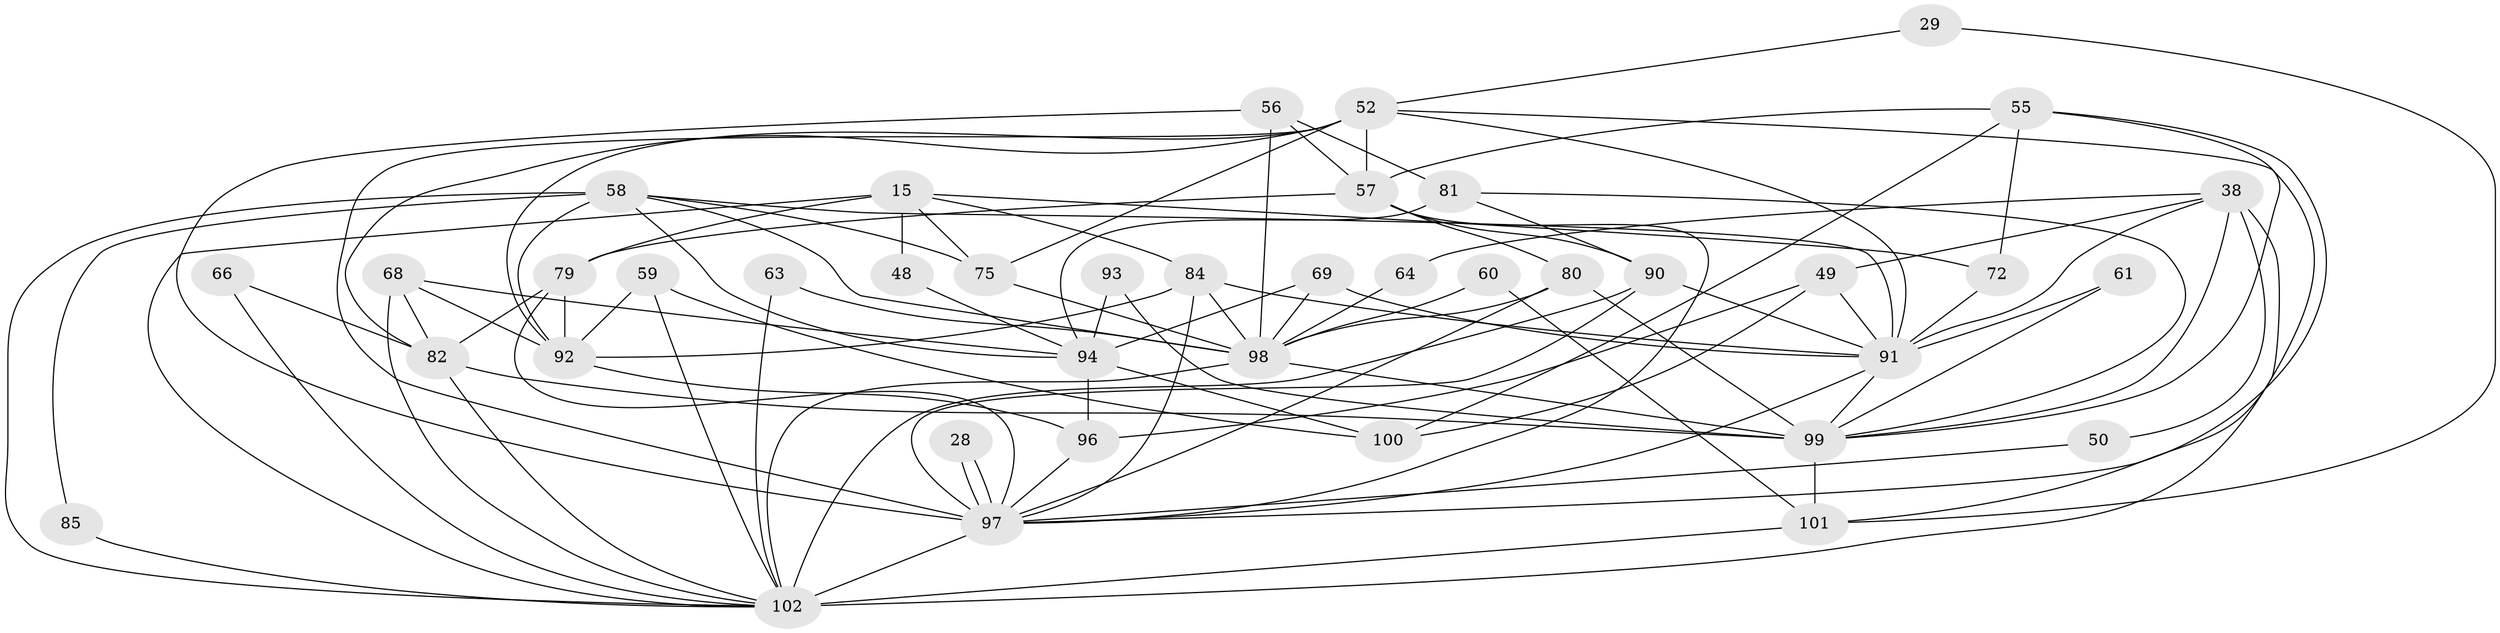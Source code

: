 // original degree distribution, {5: 0.20588235294117646, 2: 0.18627450980392157, 4: 0.19607843137254902, 3: 0.2647058823529412, 9: 0.00980392156862745, 7: 0.049019607843137254, 8: 0.029411764705882353, 6: 0.058823529411764705}
// Generated by graph-tools (version 1.1) at 2025/54/03/04/25 21:54:32]
// undirected, 40 vertices, 101 edges
graph export_dot {
graph [start="1"]
  node [color=gray90,style=filled];
  15;
  28;
  29;
  38 [super="+32"];
  48;
  49 [super="+46"];
  50;
  52 [super="+4+34"];
  55 [super="+37+30"];
  56 [super="+2"];
  57 [super="+53"];
  58 [super="+14"];
  59 [super="+45"];
  60;
  61;
  63;
  64;
  66;
  68;
  69;
  72;
  75 [super="+19+43"];
  79 [super="+67"];
  80;
  81 [super="+36"];
  82 [super="+65+6"];
  84 [super="+20+26+35"];
  85;
  90 [super="+18+33"];
  91 [super="+41"];
  92 [super="+23+47"];
  93;
  94 [super="+89"];
  96 [super="+12"];
  97 [super="+54+40+78"];
  98 [super="+95+70"];
  99 [super="+74+24+86"];
  100 [super="+88"];
  101 [super="+16+51"];
  102 [super="+87+42"];
  15 -- 79 [weight=2];
  15 -- 48;
  15 -- 72;
  15 -- 75;
  15 -- 84;
  15 -- 102;
  28 -- 97 [weight=2];
  28 -- 97;
  29 -- 52;
  29 -- 101;
  38 -- 50;
  38 -- 64;
  38 -- 102;
  38 -- 99 [weight=3];
  38 -- 49;
  38 -- 91;
  48 -- 94;
  49 -- 91;
  49 -- 100;
  49 -- 96 [weight=2];
  50 -- 97;
  52 -- 97 [weight=2];
  52 -- 92 [weight=2];
  52 -- 57 [weight=3];
  52 -- 91 [weight=2];
  52 -- 82;
  52 -- 101;
  52 -- 75;
  55 -- 72;
  55 -- 97;
  55 -- 57;
  55 -- 99;
  55 -- 100;
  56 -- 57 [weight=2];
  56 -- 81 [weight=2];
  56 -- 98 [weight=2];
  56 -- 97 [weight=2];
  57 -- 80;
  57 -- 79;
  57 -- 90;
  57 -- 97;
  58 -- 85;
  58 -- 92 [weight=3];
  58 -- 102;
  58 -- 94;
  58 -- 98;
  58 -- 91 [weight=2];
  58 -- 75;
  59 -- 92;
  59 -- 102;
  59 -- 100;
  60 -- 101;
  60 -- 98;
  61 -- 99;
  61 -- 91;
  63 -- 102;
  63 -- 98;
  64 -- 98;
  66 -- 82;
  66 -- 102;
  68 -- 82 [weight=2];
  68 -- 102;
  68 -- 92 [weight=2];
  68 -- 94;
  69 -- 94;
  69 -- 98;
  69 -- 91;
  72 -- 91;
  75 -- 98;
  79 -- 92 [weight=2];
  79 -- 82;
  79 -- 97;
  80 -- 99;
  80 -- 98;
  80 -- 97;
  81 -- 90;
  81 -- 94;
  81 -- 99;
  82 -- 102;
  82 -- 99 [weight=2];
  84 -- 92;
  84 -- 97 [weight=4];
  84 -- 98 [weight=4];
  84 -- 91;
  85 -- 102;
  90 -- 102 [weight=2];
  90 -- 97;
  90 -- 91;
  91 -- 99;
  91 -- 97;
  92 -- 96;
  93 -- 99;
  93 -- 94;
  94 -- 96 [weight=2];
  94 -- 100 [weight=2];
  96 -- 97 [weight=3];
  97 -- 102 [weight=5];
  98 -- 102 [weight=2];
  98 -- 99 [weight=2];
  99 -- 101 [weight=3];
  101 -- 102 [weight=2];
}
